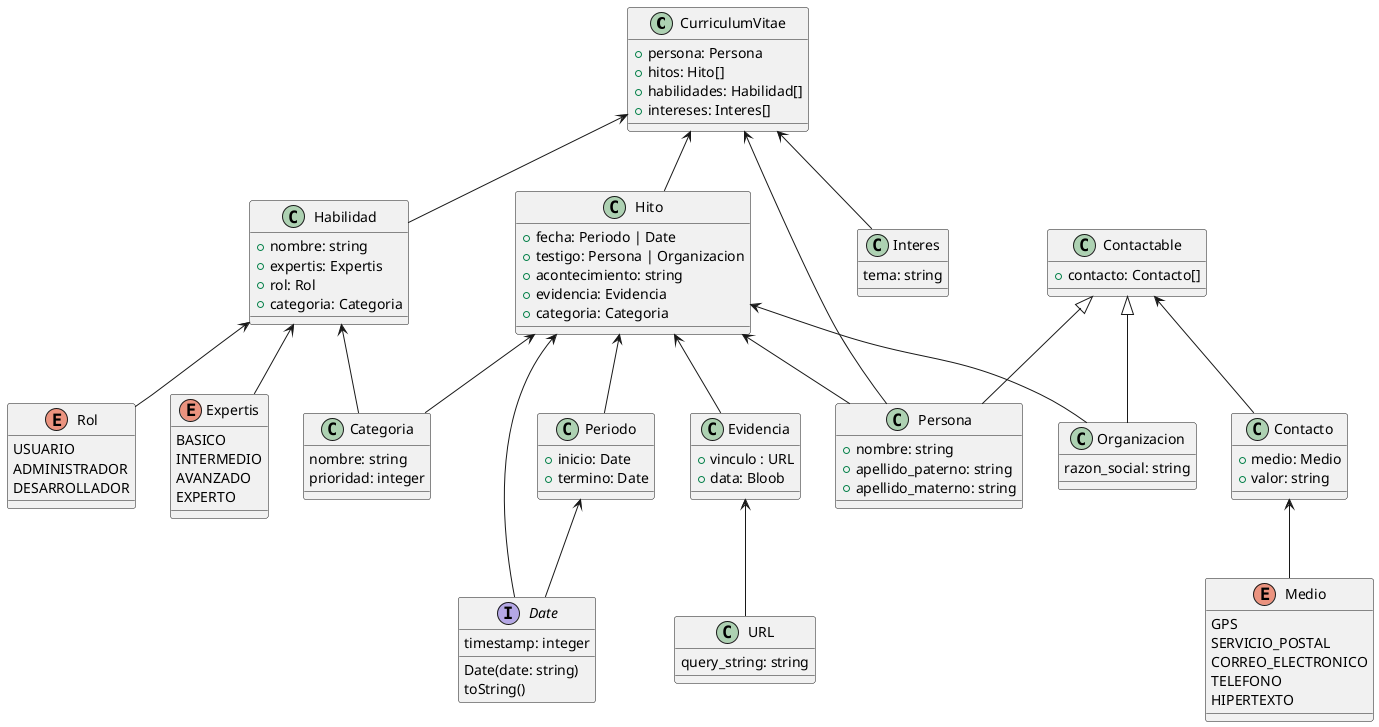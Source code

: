 @startuml
  class CurriculumVitae {
    + persona: Persona
    + hitos: Hito[]
    + habilidades: Habilidad[]
    + intereses: Interes[]
  }

  class Interes {
    tema: string
  }

  class Categoria {
    nombre: string
    prioridad: integer
  }

  class Habilidad {
    + nombre: string
    + expertis: Expertis
    + rol: Rol
    + categoria: Categoria
  }

  class Periodo {
    + inicio: Date
    + termino: Date
  }

  class Hito {
    + fecha: Periodo | Date
    + testigo: Persona | Organizacion
    + acontecimiento: string
    + evidencia: Evidencia
    + categoria: Categoria
  }

  class URL {
    query_string: string
  }

  class Evidencia {
    + vinculo : URL
    + data: Bloob
  }

  class Organizacion extends Contactable {
    razon_social: string
  }

  enum Expertis {
      BASICO
      INTERMEDIO
      AVANZADO
      EXPERTO
  }

  enum Rol {
      USUARIO
      ADMINISTRADOR
      DESARROLLADOR
  }

  class Persona extends Contactable {
    + nombre: string
    + apellido_paterno: string
    + apellido_materno: string
  }

  class Contactable {
    + contacto: Contacto[]
  }

  class Contacto {
      + medio: Medio
      + valor: string
  }

  interface Date {
    timestamp: integer
    Date(date: string)
    toString()
  }

  enum Medio {
    GPS
    SERVICIO_POSTAL
    CORREO_ELECTRONICO
    TELEFONO
    HIPERTEXTO
  }

  Contacto <-- Medio

  CurriculumVitae <-- Persona
  CurriculumVitae <-- Habilidad
  CurriculumVitae <-- Hito
  CurriculumVitae <-- Interes

  Evidencia <-- URL

  Habilidad <-- Expertis
  Habilidad <-- Rol
  Habilidad <-- Categoria

  Hito <-- Categoria
  Hito <-- Evidencia
  Hito <-- Persona
  Hito <-- Organizacion
  Hito <-- Date
  Hito <-- Periodo

  Contactable <-- Contacto

  Periodo <-- Date
@enduml
